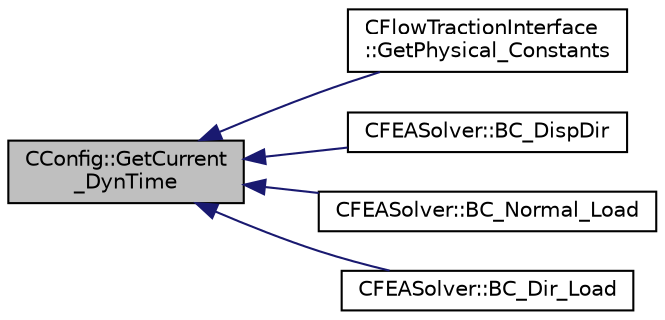 digraph "CConfig::GetCurrent_DynTime"
{
  edge [fontname="Helvetica",fontsize="10",labelfontname="Helvetica",labelfontsize="10"];
  node [fontname="Helvetica",fontsize="10",shape=record];
  rankdir="LR";
  Node1597 [label="CConfig::GetCurrent\l_DynTime",height=0.2,width=0.4,color="black", fillcolor="grey75", style="filled", fontcolor="black"];
  Node1597 -> Node1598 [dir="back",color="midnightblue",fontsize="10",style="solid",fontname="Helvetica"];
  Node1598 [label="CFlowTractionInterface\l::GetPhysical_Constants",height=0.2,width=0.4,color="black", fillcolor="white", style="filled",URL="$class_c_flow_traction_interface.html#aafa127e881db06c11da0b57dd5acca43",tooltip="Retrieve some constants needed for the calculations. "];
  Node1597 -> Node1599 [dir="back",color="midnightblue",fontsize="10",style="solid",fontname="Helvetica"];
  Node1599 [label="CFEASolver::BC_DispDir",height=0.2,width=0.4,color="black", fillcolor="white", style="filled",URL="$class_c_f_e_a_solver.html#a7c83ecc3e9034aa5aa06c52c90595b0b",tooltip="A virtual member. "];
  Node1597 -> Node1600 [dir="back",color="midnightblue",fontsize="10",style="solid",fontname="Helvetica"];
  Node1600 [label="CFEASolver::BC_Normal_Load",height=0.2,width=0.4,color="black", fillcolor="white", style="filled",URL="$class_c_f_e_a_solver.html#a6abeef6edeba15200a17fea8416112d9",tooltip="Impose a load boundary condition normal to the boundary. "];
  Node1597 -> Node1601 [dir="back",color="midnightblue",fontsize="10",style="solid",fontname="Helvetica"];
  Node1601 [label="CFEASolver::BC_Dir_Load",height=0.2,width=0.4,color="black", fillcolor="white", style="filled",URL="$class_c_f_e_a_solver.html#ad9960f4e57e45967479d50e45c28c44c",tooltip="Impose a load boundary condition in cartesian coordinates. "];
}
